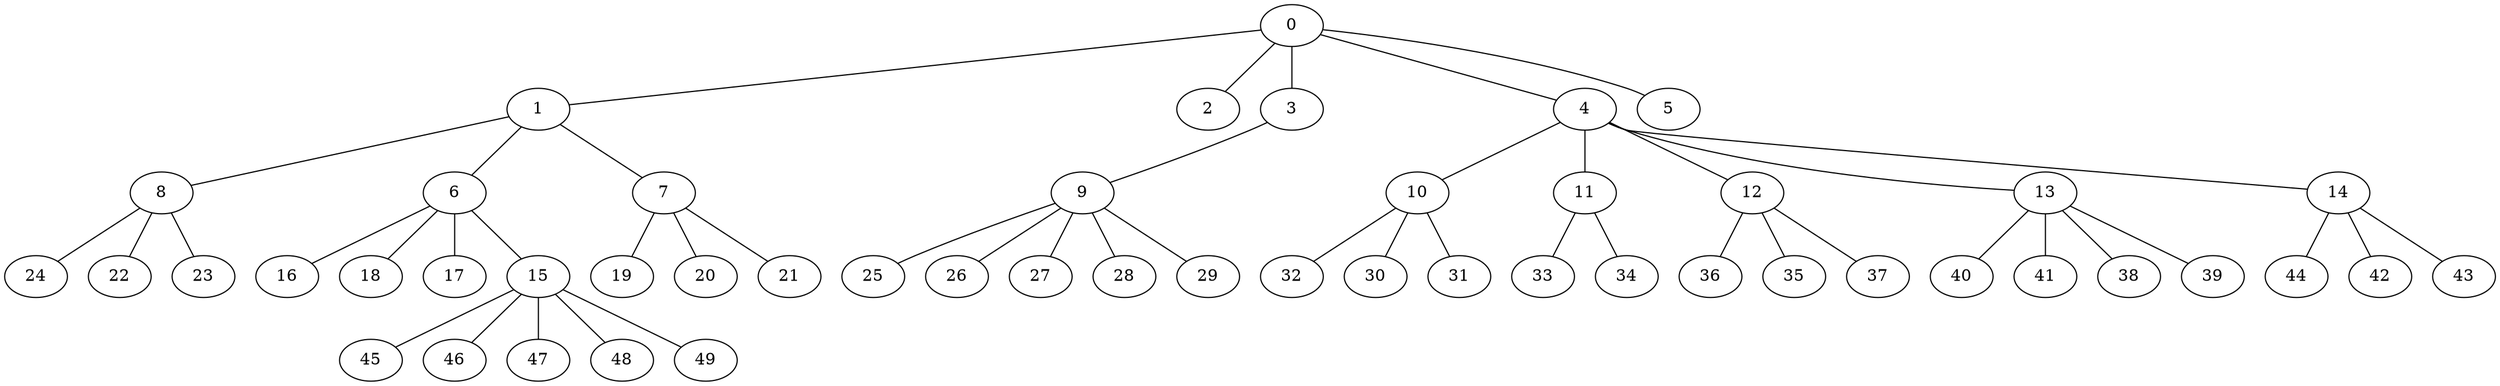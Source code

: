 
graph graphname {
    0 -- 1
0 -- 2
0 -- 3
0 -- 4
0 -- 5
1 -- 8
1 -- 6
1 -- 7
3 -- 9
4 -- 10
4 -- 11
4 -- 12
4 -- 13
4 -- 14
6 -- 16
6 -- 18
6 -- 17
6 -- 15
7 -- 19
7 -- 20
7 -- 21
8 -- 24
8 -- 22
8 -- 23
9 -- 25
9 -- 26
9 -- 27
9 -- 28
9 -- 29
10 -- 32
10 -- 30
10 -- 31
11 -- 33
11 -- 34
12 -- 36
12 -- 35
12 -- 37
13 -- 40
13 -- 41
13 -- 38
13 -- 39
14 -- 44
14 -- 42
14 -- 43
15 -- 45
15 -- 46
15 -- 47
15 -- 48
15 -- 49

}
